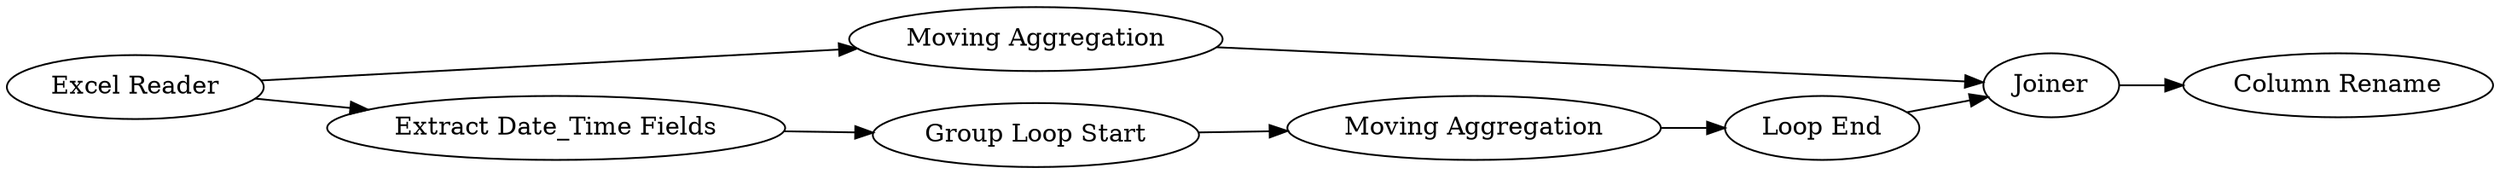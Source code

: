 digraph {
	7 -> 8
	4 -> 5
	3 -> 7
	2 -> 4
	5 -> 6
	1 -> 2
	6 -> 7
	1 -> 3
	5 [label="Moving Aggregation"]
	1 [label="Excel Reader"]
	7 [label=Joiner]
	4 [label="Group Loop Start"]
	6 [label="Loop End"]
	8 [label="Column Rename"]
	3 [label="Moving Aggregation"]
	2 [label="Extract Date_Time Fields"]
	rankdir=LR
}
